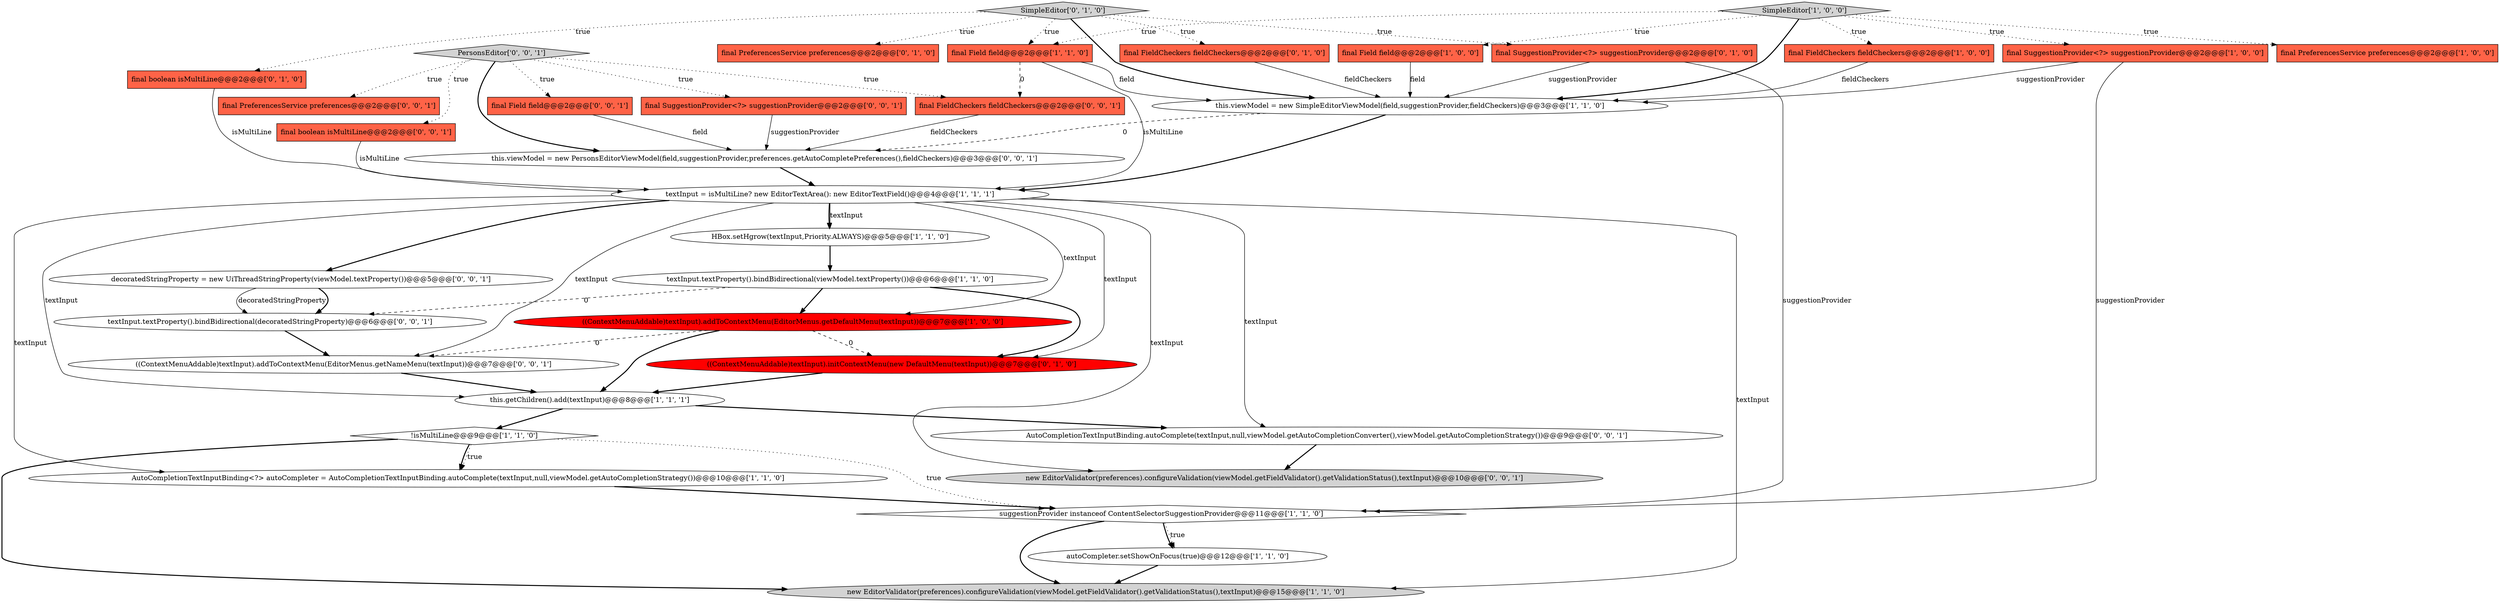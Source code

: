 digraph {
3 [style = filled, label = "textInput = isMultiLine? new EditorTextArea(): new EditorTextField()@@@4@@@['1', '1', '1']", fillcolor = white, shape = ellipse image = "AAA0AAABBB1BBB"];
16 [style = filled, label = "!isMultiLine@@@9@@@['1', '1', '0']", fillcolor = white, shape = diamond image = "AAA0AAABBB1BBB"];
0 [style = filled, label = "((ContextMenuAddable)textInput).addToContextMenu(EditorMenus.getDefaultMenu(textInput))@@@7@@@['1', '0', '0']", fillcolor = red, shape = ellipse image = "AAA1AAABBB1BBB"];
10 [style = filled, label = "final FieldCheckers fieldCheckers@@@2@@@['1', '0', '0']", fillcolor = tomato, shape = box image = "AAA0AAABBB1BBB"];
13 [style = filled, label = "final PreferencesService preferences@@@2@@@['1', '0', '0']", fillcolor = tomato, shape = box image = "AAA0AAABBB1BBB"];
6 [style = filled, label = "AutoCompletionTextInputBinding<?> autoCompleter = AutoCompletionTextInputBinding.autoComplete(textInput,null,viewModel.getAutoCompletionStrategy())@@@10@@@['1', '1', '0']", fillcolor = white, shape = ellipse image = "AAA0AAABBB1BBB"];
26 [style = filled, label = "final Field field@@@2@@@['0', '0', '1']", fillcolor = tomato, shape = box image = "AAA0AAABBB3BBB"];
24 [style = filled, label = "final SuggestionProvider<?> suggestionProvider@@@2@@@['0', '0', '1']", fillcolor = tomato, shape = box image = "AAA0AAABBB3BBB"];
14 [style = filled, label = "new EditorValidator(preferences).configureValidation(viewModel.getFieldValidator().getValidationStatus(),textInput)@@@15@@@['1', '1', '0']", fillcolor = lightgray, shape = ellipse image = "AAA0AAABBB1BBB"];
18 [style = filled, label = "final boolean isMultiLine@@@2@@@['0', '1', '0']", fillcolor = tomato, shape = box image = "AAA0AAABBB2BBB"];
4 [style = filled, label = "suggestionProvider instanceof ContentSelectorSuggestionProvider@@@11@@@['1', '1', '0']", fillcolor = white, shape = diamond image = "AAA0AAABBB1BBB"];
31 [style = filled, label = "final boolean isMultiLine@@@2@@@['0', '0', '1']", fillcolor = tomato, shape = box image = "AAA0AAABBB3BBB"];
34 [style = filled, label = "this.viewModel = new PersonsEditorViewModel(field,suggestionProvider,preferences.getAutoCompletePreferences(),fieldCheckers)@@@3@@@['0', '0', '1']", fillcolor = white, shape = ellipse image = "AAA0AAABBB3BBB"];
8 [style = filled, label = "HBox.setHgrow(textInput,Priority.ALWAYS)@@@5@@@['1', '1', '0']", fillcolor = white, shape = ellipse image = "AAA0AAABBB1BBB"];
22 [style = filled, label = "SimpleEditor['0', '1', '0']", fillcolor = lightgray, shape = diamond image = "AAA0AAABBB2BBB"];
28 [style = filled, label = "final PreferencesService preferences@@@2@@@['0', '0', '1']", fillcolor = tomato, shape = box image = "AAA0AAABBB3BBB"];
1 [style = filled, label = "SimpleEditor['1', '0', '0']", fillcolor = lightgray, shape = diamond image = "AAA0AAABBB1BBB"];
20 [style = filled, label = "final PreferencesService preferences@@@2@@@['0', '1', '0']", fillcolor = tomato, shape = box image = "AAA0AAABBB2BBB"];
32 [style = filled, label = "final FieldCheckers fieldCheckers@@@2@@@['0', '0', '1']", fillcolor = tomato, shape = box image = "AAA0AAABBB3BBB"];
29 [style = filled, label = "decoratedStringProperty = new UiThreadStringProperty(viewModel.textProperty())@@@5@@@['0', '0', '1']", fillcolor = white, shape = ellipse image = "AAA0AAABBB3BBB"];
19 [style = filled, label = "final FieldCheckers fieldCheckers@@@2@@@['0', '1', '0']", fillcolor = tomato, shape = box image = "AAA0AAABBB2BBB"];
2 [style = filled, label = "final SuggestionProvider<?> suggestionProvider@@@2@@@['1', '0', '0']", fillcolor = tomato, shape = box image = "AAA0AAABBB1BBB"];
33 [style = filled, label = "new EditorValidator(preferences).configureValidation(viewModel.getFieldValidator().getValidationStatus(),textInput)@@@10@@@['0', '0', '1']", fillcolor = lightgray, shape = ellipse image = "AAA0AAABBB3BBB"];
21 [style = filled, label = "((ContextMenuAddable)textInput).initContextMenu(new DefaultMenu(textInput))@@@7@@@['0', '1', '0']", fillcolor = red, shape = ellipse image = "AAA1AAABBB2BBB"];
5 [style = filled, label = "final Field field@@@2@@@['1', '0', '0']", fillcolor = tomato, shape = box image = "AAA0AAABBB1BBB"];
30 [style = filled, label = "PersonsEditor['0', '0', '1']", fillcolor = lightgray, shape = diamond image = "AAA0AAABBB3BBB"];
25 [style = filled, label = "((ContextMenuAddable)textInput).addToContextMenu(EditorMenus.getNameMenu(textInput))@@@7@@@['0', '0', '1']", fillcolor = white, shape = ellipse image = "AAA0AAABBB3BBB"];
11 [style = filled, label = "this.viewModel = new SimpleEditorViewModel(field,suggestionProvider,fieldCheckers)@@@3@@@['1', '1', '0']", fillcolor = white, shape = ellipse image = "AAA0AAABBB1BBB"];
17 [style = filled, label = "final SuggestionProvider<?> suggestionProvider@@@2@@@['0', '1', '0']", fillcolor = tomato, shape = box image = "AAA0AAABBB2BBB"];
15 [style = filled, label = "final Field field@@@2@@@['1', '1', '0']", fillcolor = tomato, shape = box image = "AAA0AAABBB1BBB"];
23 [style = filled, label = "AutoCompletionTextInputBinding.autoComplete(textInput,null,viewModel.getAutoCompletionConverter(),viewModel.getAutoCompletionStrategy())@@@9@@@['0', '0', '1']", fillcolor = white, shape = ellipse image = "AAA0AAABBB3BBB"];
9 [style = filled, label = "autoCompleter.setShowOnFocus(true)@@@12@@@['1', '1', '0']", fillcolor = white, shape = ellipse image = "AAA0AAABBB1BBB"];
27 [style = filled, label = "textInput.textProperty().bindBidirectional(decoratedStringProperty)@@@6@@@['0', '0', '1']", fillcolor = white, shape = ellipse image = "AAA0AAABBB3BBB"];
12 [style = filled, label = "textInput.textProperty().bindBidirectional(viewModel.textProperty())@@@6@@@['1', '1', '0']", fillcolor = white, shape = ellipse image = "AAA0AAABBB1BBB"];
7 [style = filled, label = "this.getChildren().add(textInput)@@@8@@@['1', '1', '1']", fillcolor = white, shape = ellipse image = "AAA0AAABBB1BBB"];
4->9 [style = bold, label=""];
3->14 [style = solid, label="textInput"];
4->14 [style = bold, label=""];
26->34 [style = solid, label="field"];
22->19 [style = dotted, label="true"];
1->10 [style = dotted, label="true"];
22->18 [style = dotted, label="true"];
30->24 [style = dotted, label="true"];
29->27 [style = solid, label="decoratedStringProperty"];
12->21 [style = bold, label=""];
19->11 [style = solid, label="fieldCheckers"];
11->34 [style = dashed, label="0"];
16->6 [style = bold, label=""];
15->11 [style = solid, label="field"];
2->4 [style = solid, label="suggestionProvider"];
3->0 [style = solid, label="textInput"];
32->34 [style = solid, label="fieldCheckers"];
15->32 [style = dashed, label="0"];
5->11 [style = solid, label="field"];
30->34 [style = bold, label=""];
30->26 [style = dotted, label="true"];
3->21 [style = solid, label="textInput"];
16->4 [style = dotted, label="true"];
15->3 [style = solid, label="isMultiLine"];
12->0 [style = bold, label=""];
25->7 [style = bold, label=""];
24->34 [style = solid, label="suggestionProvider"];
3->23 [style = solid, label="textInput"];
3->6 [style = solid, label="textInput"];
1->11 [style = bold, label=""];
0->7 [style = bold, label=""];
1->13 [style = dotted, label="true"];
6->4 [style = bold, label=""];
29->27 [style = bold, label=""];
3->25 [style = solid, label="textInput"];
30->31 [style = dotted, label="true"];
23->33 [style = bold, label=""];
22->20 [style = dotted, label="true"];
17->4 [style = solid, label="suggestionProvider"];
0->25 [style = dashed, label="0"];
11->3 [style = bold, label=""];
34->3 [style = bold, label=""];
0->21 [style = dashed, label="0"];
1->15 [style = dotted, label="true"];
3->8 [style = bold, label=""];
7->23 [style = bold, label=""];
7->16 [style = bold, label=""];
3->33 [style = solid, label="textInput"];
12->27 [style = dashed, label="0"];
9->14 [style = bold, label=""];
30->32 [style = dotted, label="true"];
21->7 [style = bold, label=""];
16->14 [style = bold, label=""];
18->3 [style = solid, label="isMultiLine"];
31->3 [style = solid, label="isMultiLine"];
22->17 [style = dotted, label="true"];
2->11 [style = solid, label="suggestionProvider"];
4->9 [style = dotted, label="true"];
3->8 [style = solid, label="textInput"];
1->2 [style = dotted, label="true"];
30->28 [style = dotted, label="true"];
17->11 [style = solid, label="suggestionProvider"];
1->5 [style = dotted, label="true"];
22->15 [style = dotted, label="true"];
27->25 [style = bold, label=""];
22->11 [style = bold, label=""];
8->12 [style = bold, label=""];
3->7 [style = solid, label="textInput"];
3->29 [style = bold, label=""];
16->6 [style = dotted, label="true"];
10->11 [style = solid, label="fieldCheckers"];
}
